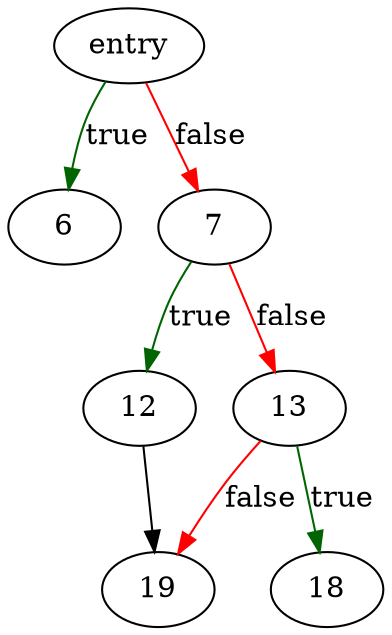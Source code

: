 digraph "xnrealloc" {
	// Node definitions.
	3 [label=entry];
	6;
	7;
	12;
	13;
	18;
	19;

	// Edge definitions.
	3 -> 6 [
		color=darkgreen
		label=true
	];
	3 -> 7 [
		color=red
		label=false
	];
	7 -> 12 [
		color=darkgreen
		label=true
	];
	7 -> 13 [
		color=red
		label=false
	];
	12 -> 19;
	13 -> 18 [
		color=darkgreen
		label=true
	];
	13 -> 19 [
		color=red
		label=false
	];
}